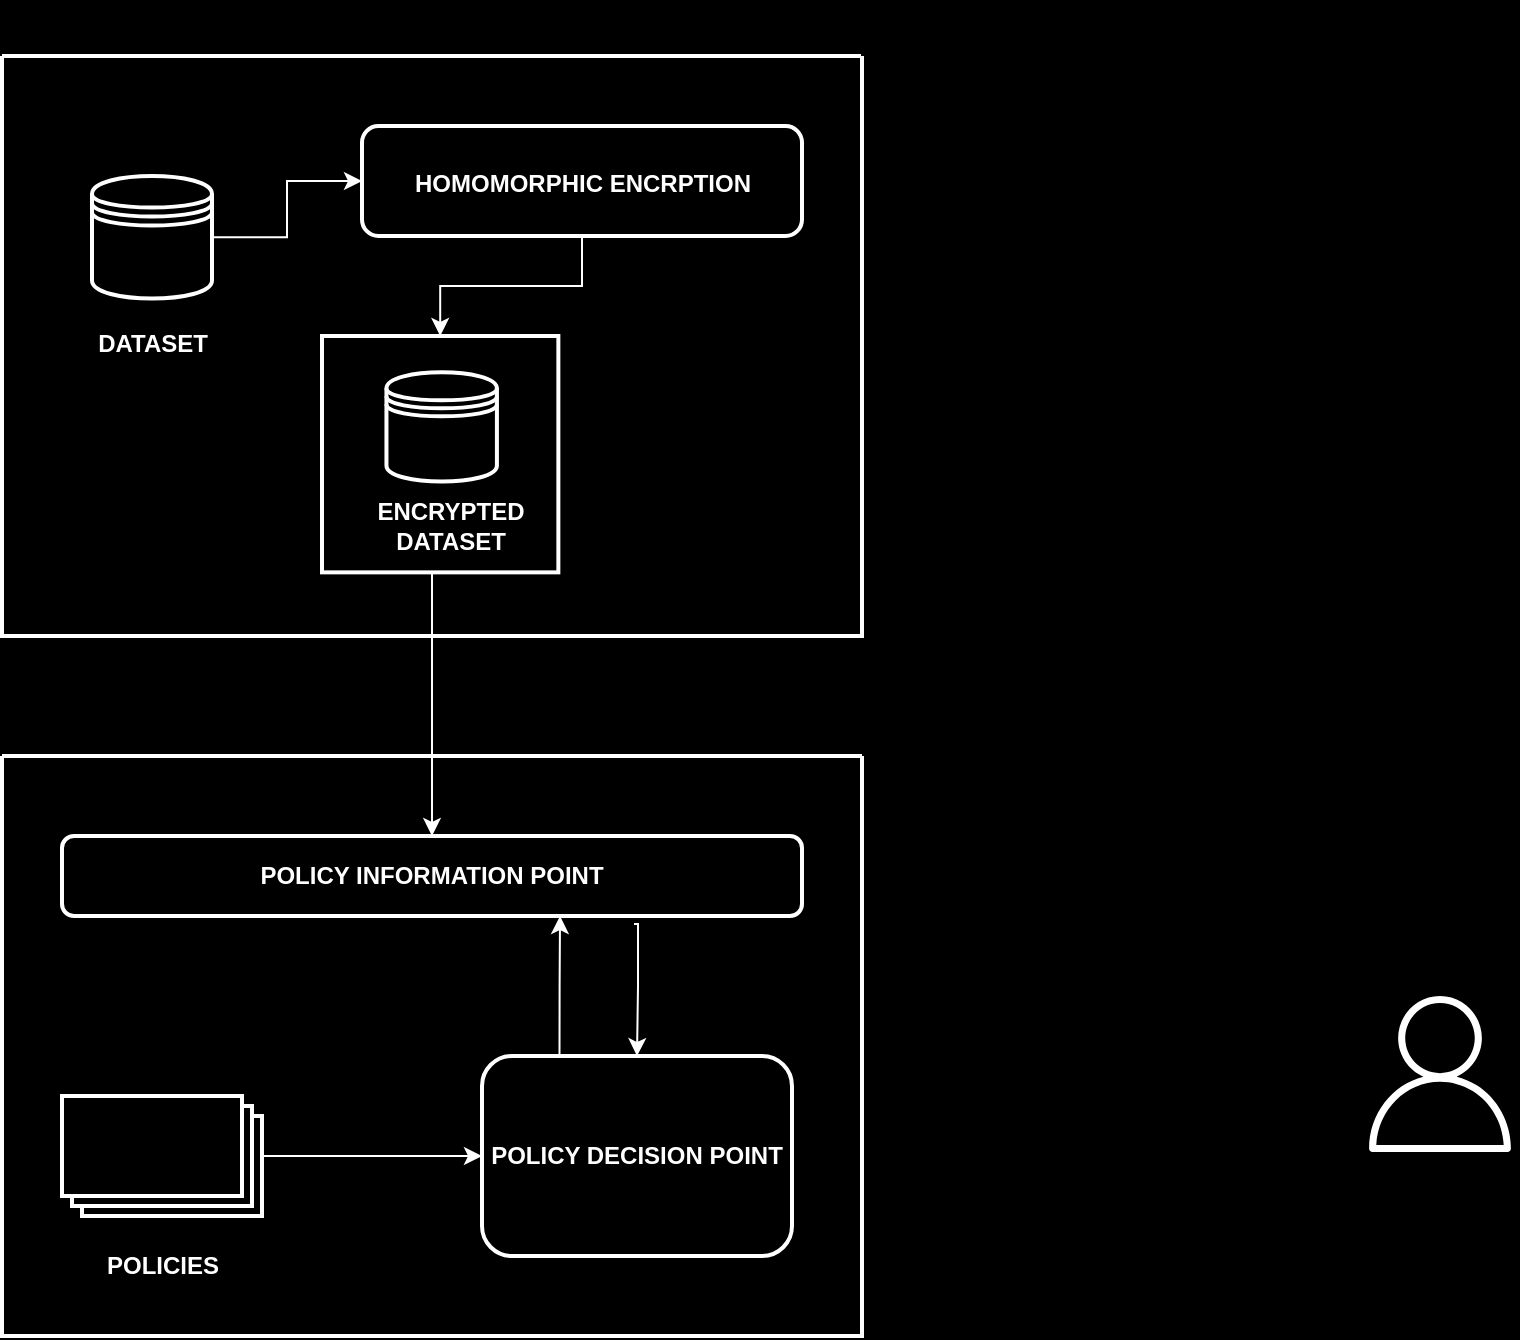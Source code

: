 <mxfile version="22.1.16" type="github">
  <diagram name="Page-1" id="MlF_dzwxMxhkYbkUneEa">
    <mxGraphModel dx="880" dy="443" grid="1" gridSize="10" guides="1" tooltips="1" connect="1" arrows="1" fold="1" page="1" pageScale="1" pageWidth="850" pageHeight="1100" background="#000000" math="0" shadow="0">
      <root>
        <mxCell id="0" />
        <mxCell id="1" parent="0" />
        <mxCell id="712ERAdk77Vl7Lxlt1qB-10" value="" style="swimlane;startSize=0;fillColor=#000000;strokeColor=#FFFFFF;strokeWidth=2;" vertex="1" parent="1">
          <mxGeometry x="130" y="80" width="430" height="290" as="geometry" />
        </mxCell>
        <mxCell id="712ERAdk77Vl7Lxlt1qB-14" value="" style="group" vertex="1" connectable="0" parent="712ERAdk77Vl7Lxlt1qB-10">
          <mxGeometry x="30" y="60" width="90" height="100" as="geometry" />
        </mxCell>
        <mxCell id="712ERAdk77Vl7Lxlt1qB-12" value="" style="shape=datastore;whiteSpace=wrap;html=1;fillColor=#000000;strokeColor=#FFFFFF;strokeWidth=2;" vertex="1" parent="712ERAdk77Vl7Lxlt1qB-14">
          <mxGeometry x="15" width="60" height="61.224" as="geometry" />
        </mxCell>
        <mxCell id="712ERAdk77Vl7Lxlt1qB-13" value="&lt;div&gt;&lt;b&gt;DATASET&lt;/b&gt;&lt;/div&gt;" style="text;html=1;align=center;verticalAlign=middle;resizable=0;points=[];autosize=1;strokeColor=none;fillColor=none;fontColor=#FFFFFF;" vertex="1" parent="712ERAdk77Vl7Lxlt1qB-14">
          <mxGeometry x="5" y="69.388" width="80" height="30" as="geometry" />
        </mxCell>
        <mxCell id="712ERAdk77Vl7Lxlt1qB-18" value="" style="group" vertex="1" connectable="0" parent="712ERAdk77Vl7Lxlt1qB-10">
          <mxGeometry x="180" y="35" width="220" height="55" as="geometry" />
        </mxCell>
        <mxCell id="712ERAdk77Vl7Lxlt1qB-16" value="&lt;font color=&quot;#ffffff&quot;&gt;&lt;b&gt;HOMOMORPHIC ENCRPTION&lt;/b&gt;&lt;br&gt;&lt;/font&gt;" style="text;html=1;align=center;verticalAlign=middle;resizable=0;points=[];autosize=1;strokeColor=none;fillColor=none;" vertex="1" parent="712ERAdk77Vl7Lxlt1qB-18">
          <mxGeometry x="15" y="13.75" width="190" height="30" as="geometry" />
        </mxCell>
        <mxCell id="712ERAdk77Vl7Lxlt1qB-17" value="" style="rounded=1;whiteSpace=wrap;html=1;fillColor=none;strokeColor=#FFFFFF;strokeWidth=2;" vertex="1" parent="712ERAdk77Vl7Lxlt1qB-18">
          <mxGeometry width="220" height="55" as="geometry" />
        </mxCell>
        <mxCell id="712ERAdk77Vl7Lxlt1qB-23" value="" style="group" vertex="1" connectable="0" parent="712ERAdk77Vl7Lxlt1qB-10">
          <mxGeometry x="160" y="140" width="145" height="150" as="geometry" />
        </mxCell>
        <mxCell id="712ERAdk77Vl7Lxlt1qB-19" value="" style="group" vertex="1" connectable="0" parent="712ERAdk77Vl7Lxlt1qB-23">
          <mxGeometry x="18.413" y="18.182" width="126.587" height="131.818" as="geometry" />
        </mxCell>
        <mxCell id="712ERAdk77Vl7Lxlt1qB-20" value="" style="shape=datastore;whiteSpace=wrap;html=1;fillColor=#000000;strokeColor=#FFFFFF;strokeWidth=2;" vertex="1" parent="712ERAdk77Vl7Lxlt1qB-19">
          <mxGeometry x="13.81" width="55.238" height="54.545" as="geometry" />
        </mxCell>
        <mxCell id="712ERAdk77Vl7Lxlt1qB-21" value="&lt;b&gt;ENCRYPTED&lt;/b&gt;&lt;div&gt;&lt;b&gt;DATASET&lt;/b&gt;&lt;/div&gt;" style="text;html=1;align=center;verticalAlign=middle;resizable=0;points=[];autosize=1;strokeColor=none;fillColor=none;fontColor=#FFFFFF;" vertex="1" parent="712ERAdk77Vl7Lxlt1qB-19">
          <mxGeometry x="-4.603" y="57.273" width="100" height="40" as="geometry" />
        </mxCell>
        <mxCell id="712ERAdk77Vl7Lxlt1qB-22" value="" style="whiteSpace=wrap;html=1;aspect=fixed;fillColor=none;strokeColor=#FFFFFF;strokeWidth=2;" vertex="1" parent="712ERAdk77Vl7Lxlt1qB-23">
          <mxGeometry width="118.182" height="118.182" as="geometry" />
        </mxCell>
        <mxCell id="712ERAdk77Vl7Lxlt1qB-25" style="edgeStyle=orthogonalEdgeStyle;rounded=0;orthogonalLoop=1;jettySize=auto;html=1;strokeColor=#FFFFFF;" edge="1" parent="712ERAdk77Vl7Lxlt1qB-10" source="712ERAdk77Vl7Lxlt1qB-17" target="712ERAdk77Vl7Lxlt1qB-22">
          <mxGeometry relative="1" as="geometry" />
        </mxCell>
        <mxCell id="712ERAdk77Vl7Lxlt1qB-26" style="edgeStyle=orthogonalEdgeStyle;rounded=0;orthogonalLoop=1;jettySize=auto;html=1;entryX=0;entryY=0.5;entryDx=0;entryDy=0;strokeColor=#FFFFFF;" edge="1" parent="712ERAdk77Vl7Lxlt1qB-10" source="712ERAdk77Vl7Lxlt1qB-12" target="712ERAdk77Vl7Lxlt1qB-17">
          <mxGeometry relative="1" as="geometry" />
        </mxCell>
        <mxCell id="712ERAdk77Vl7Lxlt1qB-35" value="" style="sketch=0;outlineConnect=0;fontColor=#232F3E;gradientColor=none;fillColor=#FFFFFF;strokeColor=none;dashed=0;verticalLabelPosition=bottom;verticalAlign=top;align=center;html=1;fontSize=12;fontStyle=0;aspect=fixed;pointerEvents=1;shape=mxgraph.aws4.user;" vertex="1" parent="1">
          <mxGeometry x="810" y="550" width="78" height="78" as="geometry" />
        </mxCell>
        <mxCell id="712ERAdk77Vl7Lxlt1qB-38" style="edgeStyle=orthogonalEdgeStyle;rounded=0;orthogonalLoop=1;jettySize=auto;html=1;exitX=1;exitY=0;exitDx=0;exitDy=0;" edge="1" parent="1" source="712ERAdk77Vl7Lxlt1qB-10" target="712ERAdk77Vl7Lxlt1qB-10">
          <mxGeometry relative="1" as="geometry" />
        </mxCell>
        <mxCell id="712ERAdk77Vl7Lxlt1qB-40" value="" style="swimlane;startSize=0;fillColor=#000000;strokeColor=#FFFFFF;strokeWidth=2;" vertex="1" parent="1">
          <mxGeometry x="130" y="430" width="430" height="290" as="geometry" />
        </mxCell>
        <mxCell id="712ERAdk77Vl7Lxlt1qB-54" value="&lt;b&gt;&lt;font color=&quot;#ffffff&quot;&gt;POLICY DECISION POINT&lt;/font&gt;&lt;br&gt;&lt;/b&gt;" style="rounded=1;whiteSpace=wrap;html=1;fillColor=none;strokeColor=#FFFFFF;strokeWidth=2;" vertex="1" parent="712ERAdk77Vl7Lxlt1qB-40">
          <mxGeometry x="240" y="150" width="155" height="100" as="geometry" />
        </mxCell>
        <mxCell id="712ERAdk77Vl7Lxlt1qB-60" style="edgeStyle=orthogonalEdgeStyle;rounded=0;orthogonalLoop=1;jettySize=auto;html=1;entryX=0.5;entryY=0;entryDx=0;entryDy=0;exitX=0.773;exitY=1.1;exitDx=0;exitDy=0;exitPerimeter=0;strokeColor=#FFFFFF;" edge="1" parent="712ERAdk77Vl7Lxlt1qB-40" source="712ERAdk77Vl7Lxlt1qB-55" target="712ERAdk77Vl7Lxlt1qB-54">
          <mxGeometry relative="1" as="geometry">
            <Array as="points">
              <mxPoint x="318" y="84" />
              <mxPoint x="318" y="115" />
            </Array>
          </mxGeometry>
        </mxCell>
        <mxCell id="712ERAdk77Vl7Lxlt1qB-55" value="&lt;b&gt;&lt;font color=&quot;#ffffff&quot;&gt;POLICY INFORMATION POINT&lt;/font&gt;&lt;br&gt;&lt;/b&gt;" style="rounded=1;whiteSpace=wrap;html=1;fillColor=none;strokeColor=#FFFFFF;strokeWidth=2;" vertex="1" parent="712ERAdk77Vl7Lxlt1qB-40">
          <mxGeometry x="30" y="40" width="370" height="40" as="geometry" />
        </mxCell>
        <mxCell id="712ERAdk77Vl7Lxlt1qB-28" value="" style="group" vertex="1" connectable="0" parent="712ERAdk77Vl7Lxlt1qB-40">
          <mxGeometry x="30" y="170" width="100" height="110" as="geometry" />
        </mxCell>
        <mxCell id="712ERAdk77Vl7Lxlt1qB-7" value="" style="verticalLabelPosition=bottom;verticalAlign=top;html=1;shape=mxgraph.basic.layered_rect;dx=10;outlineConnect=0;whiteSpace=wrap;fillColor=#000000;strokeWidth=2;strokeColor=#FFFFFF;" vertex="1" parent="712ERAdk77Vl7Lxlt1qB-28">
          <mxGeometry width="100" height="60" as="geometry" />
        </mxCell>
        <mxCell id="712ERAdk77Vl7Lxlt1qB-27" value="&lt;b&gt;&lt;font color=&quot;#ffffff&quot;&gt;POLICIES&lt;/font&gt;&lt;/b&gt;" style="text;html=1;align=center;verticalAlign=middle;resizable=0;points=[];autosize=1;strokeColor=none;fillColor=none;" vertex="1" parent="712ERAdk77Vl7Lxlt1qB-28">
          <mxGeometry x="10" y="70" width="80" height="30" as="geometry" />
        </mxCell>
        <mxCell id="712ERAdk77Vl7Lxlt1qB-58" style="edgeStyle=orthogonalEdgeStyle;rounded=0;orthogonalLoop=1;jettySize=auto;html=1;entryX=0;entryY=0.5;entryDx=0;entryDy=0;strokeColor=#FFFFFF;" edge="1" parent="712ERAdk77Vl7Lxlt1qB-40" source="712ERAdk77Vl7Lxlt1qB-7" target="712ERAdk77Vl7Lxlt1qB-54">
          <mxGeometry relative="1" as="geometry" />
        </mxCell>
        <mxCell id="712ERAdk77Vl7Lxlt1qB-59" style="edgeStyle=orthogonalEdgeStyle;rounded=0;orthogonalLoop=1;jettySize=auto;html=1;exitX=0.25;exitY=0;exitDx=0;exitDy=0;entryX=0.673;entryY=1;entryDx=0;entryDy=0;entryPerimeter=0;strokeColor=#FFFFFF;" edge="1" parent="712ERAdk77Vl7Lxlt1qB-40" source="712ERAdk77Vl7Lxlt1qB-54" target="712ERAdk77Vl7Lxlt1qB-55">
          <mxGeometry relative="1" as="geometry" />
        </mxCell>
        <mxCell id="712ERAdk77Vl7Lxlt1qB-57" style="edgeStyle=orthogonalEdgeStyle;rounded=0;orthogonalLoop=1;jettySize=auto;html=1;exitX=0.5;exitY=1;exitDx=0;exitDy=0;entryX=0.5;entryY=0;entryDx=0;entryDy=0;strokeColor=#FFFFFF;" edge="1" parent="1" source="712ERAdk77Vl7Lxlt1qB-22" target="712ERAdk77Vl7Lxlt1qB-55">
          <mxGeometry relative="1" as="geometry">
            <Array as="points">
              <mxPoint x="345" y="338" />
            </Array>
          </mxGeometry>
        </mxCell>
      </root>
    </mxGraphModel>
  </diagram>
</mxfile>
